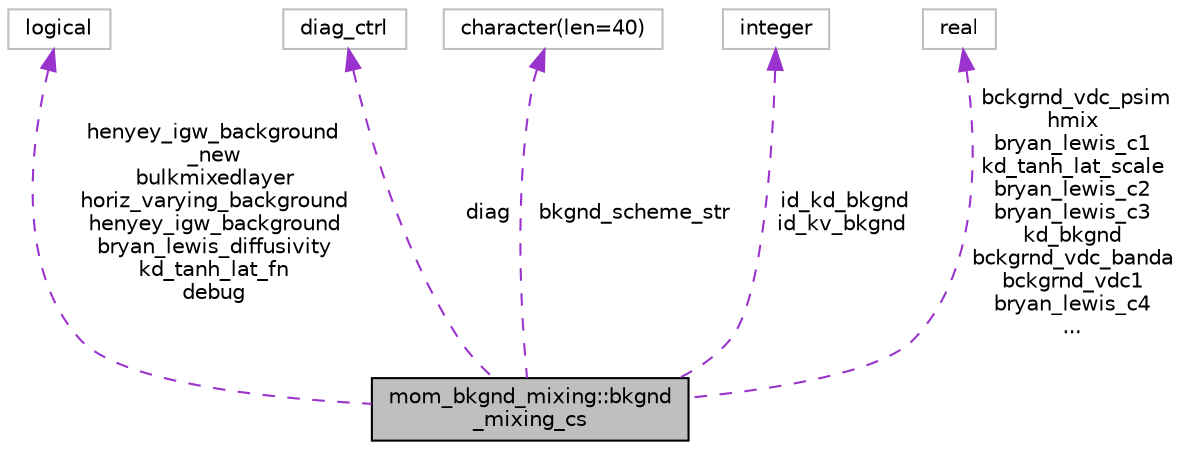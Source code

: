 digraph "mom_bkgnd_mixing::bkgnd_mixing_cs"
{
 // INTERACTIVE_SVG=YES
 // LATEX_PDF_SIZE
  edge [fontname="Helvetica",fontsize="10",labelfontname="Helvetica",labelfontsize="10"];
  node [fontname="Helvetica",fontsize="10",shape=record];
  Node1 [label="mom_bkgnd_mixing::bkgnd\l_mixing_cs",height=0.2,width=0.4,color="black", fillcolor="grey75", style="filled", fontcolor="black",tooltip="Control structure including parameters for this module."];
  Node2 -> Node1 [dir="back",color="darkorchid3",fontsize="10",style="dashed",label=" henyey_igw_background\l_new\nbulkmixedlayer\nhoriz_varying_background\nhenyey_igw_background\nbryan_lewis_diffusivity\nkd_tanh_lat_fn\ndebug" ,fontname="Helvetica"];
  Node2 [label="logical",height=0.2,width=0.4,color="grey75", fillcolor="white", style="filled",tooltip=" "];
  Node3 -> Node1 [dir="back",color="darkorchid3",fontsize="10",style="dashed",label=" diag" ,fontname="Helvetica"];
  Node3 [label="diag_ctrl",height=0.2,width=0.4,color="grey75", fillcolor="white", style="filled",tooltip=" "];
  Node4 -> Node1 [dir="back",color="darkorchid3",fontsize="10",style="dashed",label=" bkgnd_scheme_str" ,fontname="Helvetica"];
  Node4 [label="character(len=40)",height=0.2,width=0.4,color="grey75", fillcolor="white", style="filled",tooltip=" "];
  Node5 -> Node1 [dir="back",color="darkorchid3",fontsize="10",style="dashed",label=" id_kd_bkgnd\nid_kv_bkgnd" ,fontname="Helvetica"];
  Node5 [label="integer",height=0.2,width=0.4,color="grey75", fillcolor="white", style="filled",tooltip=" "];
  Node6 -> Node1 [dir="back",color="darkorchid3",fontsize="10",style="dashed",label=" bckgrnd_vdc_psim\nhmix\nbryan_lewis_c1\nkd_tanh_lat_scale\nbryan_lewis_c2\nbryan_lewis_c3\nkd_bkgnd\nbckgrnd_vdc_banda\nbckgrnd_vdc1\nbryan_lewis_c4\n..." ,fontname="Helvetica"];
  Node6 [label="real",height=0.2,width=0.4,color="grey75", fillcolor="white", style="filled",tooltip=" "];
}
